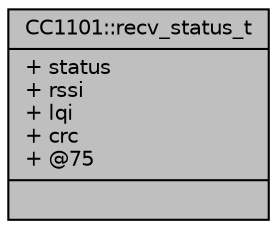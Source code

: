 digraph "CC1101::recv_status_t"
{
  edge [fontname="Helvetica",fontsize="10",labelfontname="Helvetica",labelfontsize="10"];
  node [fontname="Helvetica",fontsize="10",shape=record];
  Node1 [label="{CC1101::recv_status_t\n|+ status\l+ rssi\l+ lqi\l+ crc\l+ @75\l|}",height=0.2,width=0.4,color="black", fillcolor="grey75", style="filled", fontcolor="black"];
}
